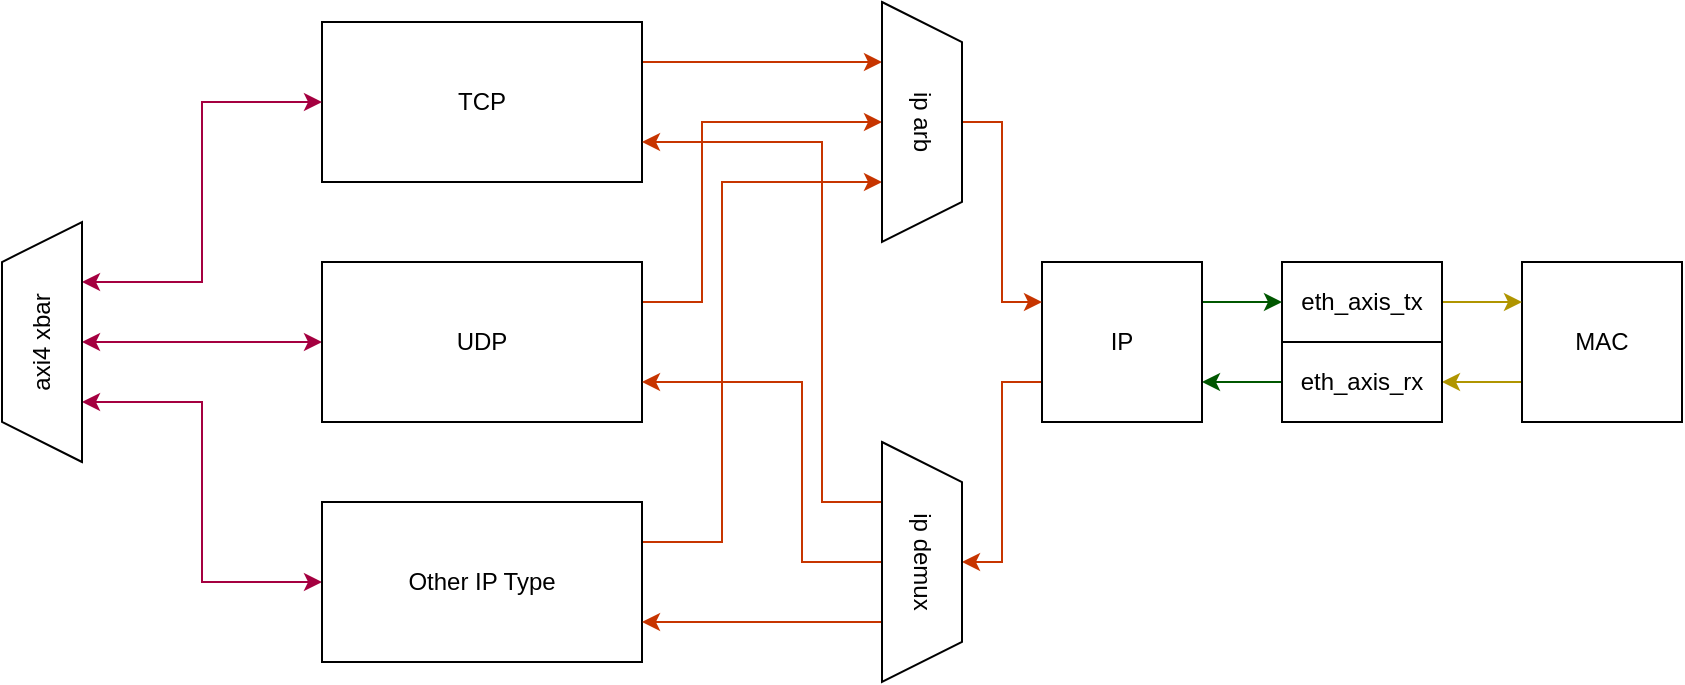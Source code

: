 <mxfile version="21.2.8" type="device">
  <diagram name="Page-1" id="6PukHK6WJVPqU_tSf8UC">
    <mxGraphModel dx="1246" dy="855" grid="1" gridSize="10" guides="1" tooltips="1" connect="1" arrows="1" fold="1" page="1" pageScale="1" pageWidth="850" pageHeight="1100" math="0" shadow="0">
      <root>
        <mxCell id="0" />
        <mxCell id="1" parent="0" />
        <mxCell id="xWUiTusR7ZZWym1XTSiP-26" style="edgeStyle=orthogonalEdgeStyle;rounded=0;orthogonalLoop=1;jettySize=auto;html=1;exitX=1;exitY=0.25;exitDx=0;exitDy=0;entryX=0.25;entryY=1;entryDx=0;entryDy=0;fillColor=#fa6800;strokeColor=#C73500;" edge="1" parent="1" source="xWUiTusR7ZZWym1XTSiP-2" target="xWUiTusR7ZZWym1XTSiP-20">
          <mxGeometry relative="1" as="geometry" />
        </mxCell>
        <mxCell id="xWUiTusR7ZZWym1XTSiP-2" value="TCP" style="rounded=0;whiteSpace=wrap;html=1;" vertex="1" parent="1">
          <mxGeometry x="160" y="240" width="160" height="80" as="geometry" />
        </mxCell>
        <mxCell id="xWUiTusR7ZZWym1XTSiP-6" style="edgeStyle=orthogonalEdgeStyle;rounded=0;orthogonalLoop=1;jettySize=auto;html=1;entryX=0;entryY=0.5;entryDx=0;entryDy=0;fillColor=#d80073;strokeColor=#A50040;startArrow=classic;startFill=1;" edge="1" parent="1" source="xWUiTusR7ZZWym1XTSiP-3" target="xWUiTusR7ZZWym1XTSiP-4">
          <mxGeometry relative="1" as="geometry" />
        </mxCell>
        <mxCell id="xWUiTusR7ZZWym1XTSiP-7" style="edgeStyle=orthogonalEdgeStyle;rounded=0;orthogonalLoop=1;jettySize=auto;html=1;exitX=0.75;exitY=1;exitDx=0;exitDy=0;entryX=0;entryY=0.5;entryDx=0;entryDy=0;fillColor=#d80073;strokeColor=#A50040;startArrow=classic;startFill=1;" edge="1" parent="1" source="xWUiTusR7ZZWym1XTSiP-3" target="xWUiTusR7ZZWym1XTSiP-2">
          <mxGeometry relative="1" as="geometry" />
        </mxCell>
        <mxCell id="xWUiTusR7ZZWym1XTSiP-9" style="edgeStyle=orthogonalEdgeStyle;rounded=0;orthogonalLoop=1;jettySize=auto;html=1;exitX=0.25;exitY=1;exitDx=0;exitDy=0;entryX=0;entryY=0.5;entryDx=0;entryDy=0;fillColor=#d80073;strokeColor=#A50040;startArrow=classic;startFill=1;" edge="1" parent="1" source="xWUiTusR7ZZWym1XTSiP-3" target="xWUiTusR7ZZWym1XTSiP-5">
          <mxGeometry relative="1" as="geometry" />
        </mxCell>
        <mxCell id="xWUiTusR7ZZWym1XTSiP-3" value="axi4 xbar" style="shape=trapezoid;perimeter=trapezoidPerimeter;whiteSpace=wrap;html=1;fixedSize=1;rotation=-90;" vertex="1" parent="1">
          <mxGeometry x="-40" y="380" width="120" height="40" as="geometry" />
        </mxCell>
        <mxCell id="xWUiTusR7ZZWym1XTSiP-32" style="edgeStyle=orthogonalEdgeStyle;rounded=0;orthogonalLoop=1;jettySize=auto;html=1;exitX=1;exitY=0.25;exitDx=0;exitDy=0;entryX=0.5;entryY=1;entryDx=0;entryDy=0;fillColor=#fa6800;strokeColor=#C73500;" edge="1" parent="1" source="xWUiTusR7ZZWym1XTSiP-4" target="xWUiTusR7ZZWym1XTSiP-20">
          <mxGeometry relative="1" as="geometry">
            <Array as="points">
              <mxPoint x="350" y="380" />
              <mxPoint x="350" y="290" />
            </Array>
          </mxGeometry>
        </mxCell>
        <mxCell id="xWUiTusR7ZZWym1XTSiP-4" value="UDP" style="rounded=0;whiteSpace=wrap;html=1;" vertex="1" parent="1">
          <mxGeometry x="160" y="360" width="160" height="80" as="geometry" />
        </mxCell>
        <mxCell id="xWUiTusR7ZZWym1XTSiP-33" style="edgeStyle=orthogonalEdgeStyle;rounded=0;orthogonalLoop=1;jettySize=auto;html=1;exitX=1;exitY=0.25;exitDx=0;exitDy=0;entryX=0.75;entryY=1;entryDx=0;entryDy=0;fillColor=#fa6800;strokeColor=#C73500;" edge="1" parent="1" source="xWUiTusR7ZZWym1XTSiP-5" target="xWUiTusR7ZZWym1XTSiP-20">
          <mxGeometry relative="1" as="geometry">
            <Array as="points">
              <mxPoint x="360" y="500" />
              <mxPoint x="360" y="320" />
            </Array>
          </mxGeometry>
        </mxCell>
        <mxCell id="xWUiTusR7ZZWym1XTSiP-5" value="Other IP Type" style="rounded=0;whiteSpace=wrap;html=1;" vertex="1" parent="1">
          <mxGeometry x="160" y="480" width="160" height="80" as="geometry" />
        </mxCell>
        <mxCell id="xWUiTusR7ZZWym1XTSiP-14" style="edgeStyle=orthogonalEdgeStyle;rounded=0;orthogonalLoop=1;jettySize=auto;html=1;exitX=0;exitY=0.75;exitDx=0;exitDy=0;entryX=1;entryY=0.5;entryDx=0;entryDy=0;fillColor=#e3c800;strokeColor=#B09500;" edge="1" parent="1" source="xWUiTusR7ZZWym1XTSiP-10" target="xWUiTusR7ZZWym1XTSiP-12">
          <mxGeometry relative="1" as="geometry" />
        </mxCell>
        <mxCell id="xWUiTusR7ZZWym1XTSiP-10" value="MAC" style="whiteSpace=wrap;html=1;aspect=fixed;" vertex="1" parent="1">
          <mxGeometry x="760" y="360" width="80" height="80" as="geometry" />
        </mxCell>
        <mxCell id="xWUiTusR7ZZWym1XTSiP-13" style="edgeStyle=orthogonalEdgeStyle;rounded=0;orthogonalLoop=1;jettySize=auto;html=1;entryX=0;entryY=0.25;entryDx=0;entryDy=0;fillColor=#e3c800;strokeColor=#B09500;" edge="1" parent="1" source="xWUiTusR7ZZWym1XTSiP-11" target="xWUiTusR7ZZWym1XTSiP-10">
          <mxGeometry relative="1" as="geometry" />
        </mxCell>
        <mxCell id="xWUiTusR7ZZWym1XTSiP-11" value="eth_axis_tx" style="rounded=0;whiteSpace=wrap;html=1;" vertex="1" parent="1">
          <mxGeometry x="640" y="360" width="80" height="40" as="geometry" />
        </mxCell>
        <mxCell id="xWUiTusR7ZZWym1XTSiP-19" style="edgeStyle=orthogonalEdgeStyle;rounded=0;orthogonalLoop=1;jettySize=auto;html=1;entryX=1;entryY=0.75;entryDx=0;entryDy=0;fillColor=#008a00;strokeColor=#005700;" edge="1" parent="1" source="xWUiTusR7ZZWym1XTSiP-12" target="xWUiTusR7ZZWym1XTSiP-15">
          <mxGeometry relative="1" as="geometry" />
        </mxCell>
        <mxCell id="xWUiTusR7ZZWym1XTSiP-12" value="eth_axis_rx" style="rounded=0;whiteSpace=wrap;html=1;" vertex="1" parent="1">
          <mxGeometry x="640" y="400" width="80" height="40" as="geometry" />
        </mxCell>
        <mxCell id="xWUiTusR7ZZWym1XTSiP-16" style="edgeStyle=orthogonalEdgeStyle;rounded=0;orthogonalLoop=1;jettySize=auto;html=1;exitX=1;exitY=0.25;exitDx=0;exitDy=0;entryX=0;entryY=0.5;entryDx=0;entryDy=0;fillColor=#008a00;strokeColor=#005700;" edge="1" parent="1" source="xWUiTusR7ZZWym1XTSiP-15" target="xWUiTusR7ZZWym1XTSiP-11">
          <mxGeometry relative="1" as="geometry" />
        </mxCell>
        <mxCell id="xWUiTusR7ZZWym1XTSiP-24" style="edgeStyle=orthogonalEdgeStyle;rounded=0;orthogonalLoop=1;jettySize=auto;html=1;exitX=0;exitY=0.75;exitDx=0;exitDy=0;entryX=0.5;entryY=0;entryDx=0;entryDy=0;fillColor=#fa6800;strokeColor=#C73500;" edge="1" parent="1" source="xWUiTusR7ZZWym1XTSiP-15" target="xWUiTusR7ZZWym1XTSiP-21">
          <mxGeometry relative="1" as="geometry" />
        </mxCell>
        <mxCell id="xWUiTusR7ZZWym1XTSiP-15" value="IP" style="rounded=0;whiteSpace=wrap;html=1;" vertex="1" parent="1">
          <mxGeometry x="520" y="360" width="80" height="80" as="geometry" />
        </mxCell>
        <mxCell id="xWUiTusR7ZZWym1XTSiP-23" style="edgeStyle=orthogonalEdgeStyle;rounded=0;orthogonalLoop=1;jettySize=auto;html=1;entryX=0;entryY=0.25;entryDx=0;entryDy=0;fillColor=#fa6800;strokeColor=#C73500;" edge="1" parent="1" source="xWUiTusR7ZZWym1XTSiP-20" target="xWUiTusR7ZZWym1XTSiP-15">
          <mxGeometry relative="1" as="geometry" />
        </mxCell>
        <mxCell id="xWUiTusR7ZZWym1XTSiP-20" value="ip arb" style="shape=trapezoid;perimeter=trapezoidPerimeter;whiteSpace=wrap;html=1;fixedSize=1;rotation=90;" vertex="1" parent="1">
          <mxGeometry x="400" y="270" width="120" height="40" as="geometry" />
        </mxCell>
        <mxCell id="xWUiTusR7ZZWym1XTSiP-27" style="edgeStyle=orthogonalEdgeStyle;rounded=0;orthogonalLoop=1;jettySize=auto;html=1;exitX=0.75;exitY=1;exitDx=0;exitDy=0;entryX=1;entryY=0.75;entryDx=0;entryDy=0;fillColor=#fa6800;strokeColor=#C73500;" edge="1" parent="1" source="xWUiTusR7ZZWym1XTSiP-21" target="xWUiTusR7ZZWym1XTSiP-5">
          <mxGeometry relative="1" as="geometry" />
        </mxCell>
        <mxCell id="xWUiTusR7ZZWym1XTSiP-28" style="edgeStyle=orthogonalEdgeStyle;rounded=0;orthogonalLoop=1;jettySize=auto;html=1;exitX=0.25;exitY=1;exitDx=0;exitDy=0;entryX=1;entryY=0.75;entryDx=0;entryDy=0;fillColor=#fa6800;strokeColor=#C73500;" edge="1" parent="1" source="xWUiTusR7ZZWym1XTSiP-21" target="xWUiTusR7ZZWym1XTSiP-2">
          <mxGeometry relative="1" as="geometry">
            <Array as="points">
              <mxPoint x="410" y="480" />
              <mxPoint x="410" y="300" />
            </Array>
          </mxGeometry>
        </mxCell>
        <mxCell id="xWUiTusR7ZZWym1XTSiP-31" style="edgeStyle=orthogonalEdgeStyle;rounded=0;orthogonalLoop=1;jettySize=auto;html=1;entryX=1;entryY=0.75;entryDx=0;entryDy=0;exitX=0.5;exitY=1;exitDx=0;exitDy=0;fillColor=#fa6800;strokeColor=#C73500;" edge="1" parent="1" source="xWUiTusR7ZZWym1XTSiP-21" target="xWUiTusR7ZZWym1XTSiP-4">
          <mxGeometry relative="1" as="geometry">
            <Array as="points">
              <mxPoint x="400" y="510" />
              <mxPoint x="400" y="420" />
            </Array>
          </mxGeometry>
        </mxCell>
        <mxCell id="xWUiTusR7ZZWym1XTSiP-21" value="ip demux" style="shape=trapezoid;perimeter=trapezoidPerimeter;whiteSpace=wrap;html=1;fixedSize=1;rotation=90;" vertex="1" parent="1">
          <mxGeometry x="400" y="490" width="120" height="40" as="geometry" />
        </mxCell>
      </root>
    </mxGraphModel>
  </diagram>
</mxfile>
